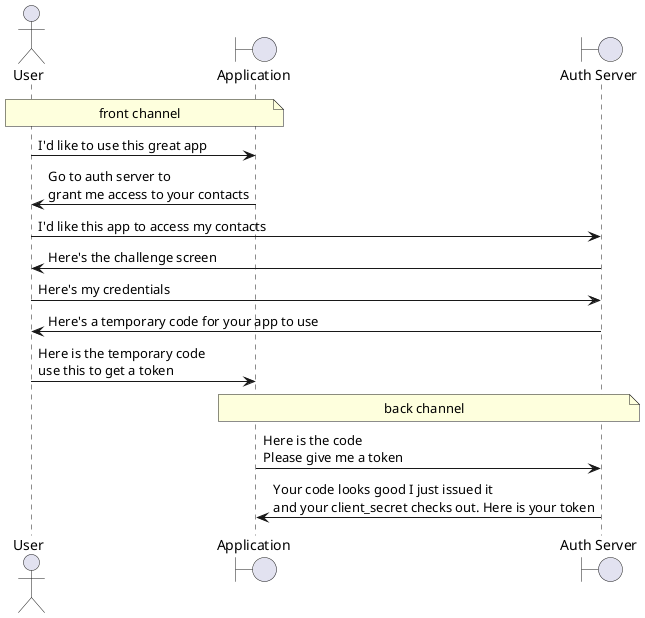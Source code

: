@startuml "Auth Code Flow"

actor user as "User"
boundary app as "Application"
boundary auth as "Auth Server"

note over user, app
    front channel
end note
user -> app: I'd like to use this great app
app -> user: Go to auth server to\ngrant me access to your contacts
user -> auth: I'd like this app to access my contacts
auth -> user: Here's the challenge screen
user -> auth: Here's my credentials
auth -> user: Here's a temporary code for your app to use
user -> app: Here is the temporary code\nuse this to get a token

note over app, auth
    back channel
end note
app -> auth: Here is the code\nPlease give me a token
auth -> app: Your code looks good I just issued it\nand your client_secret checks out. Here is your token

@enduml

